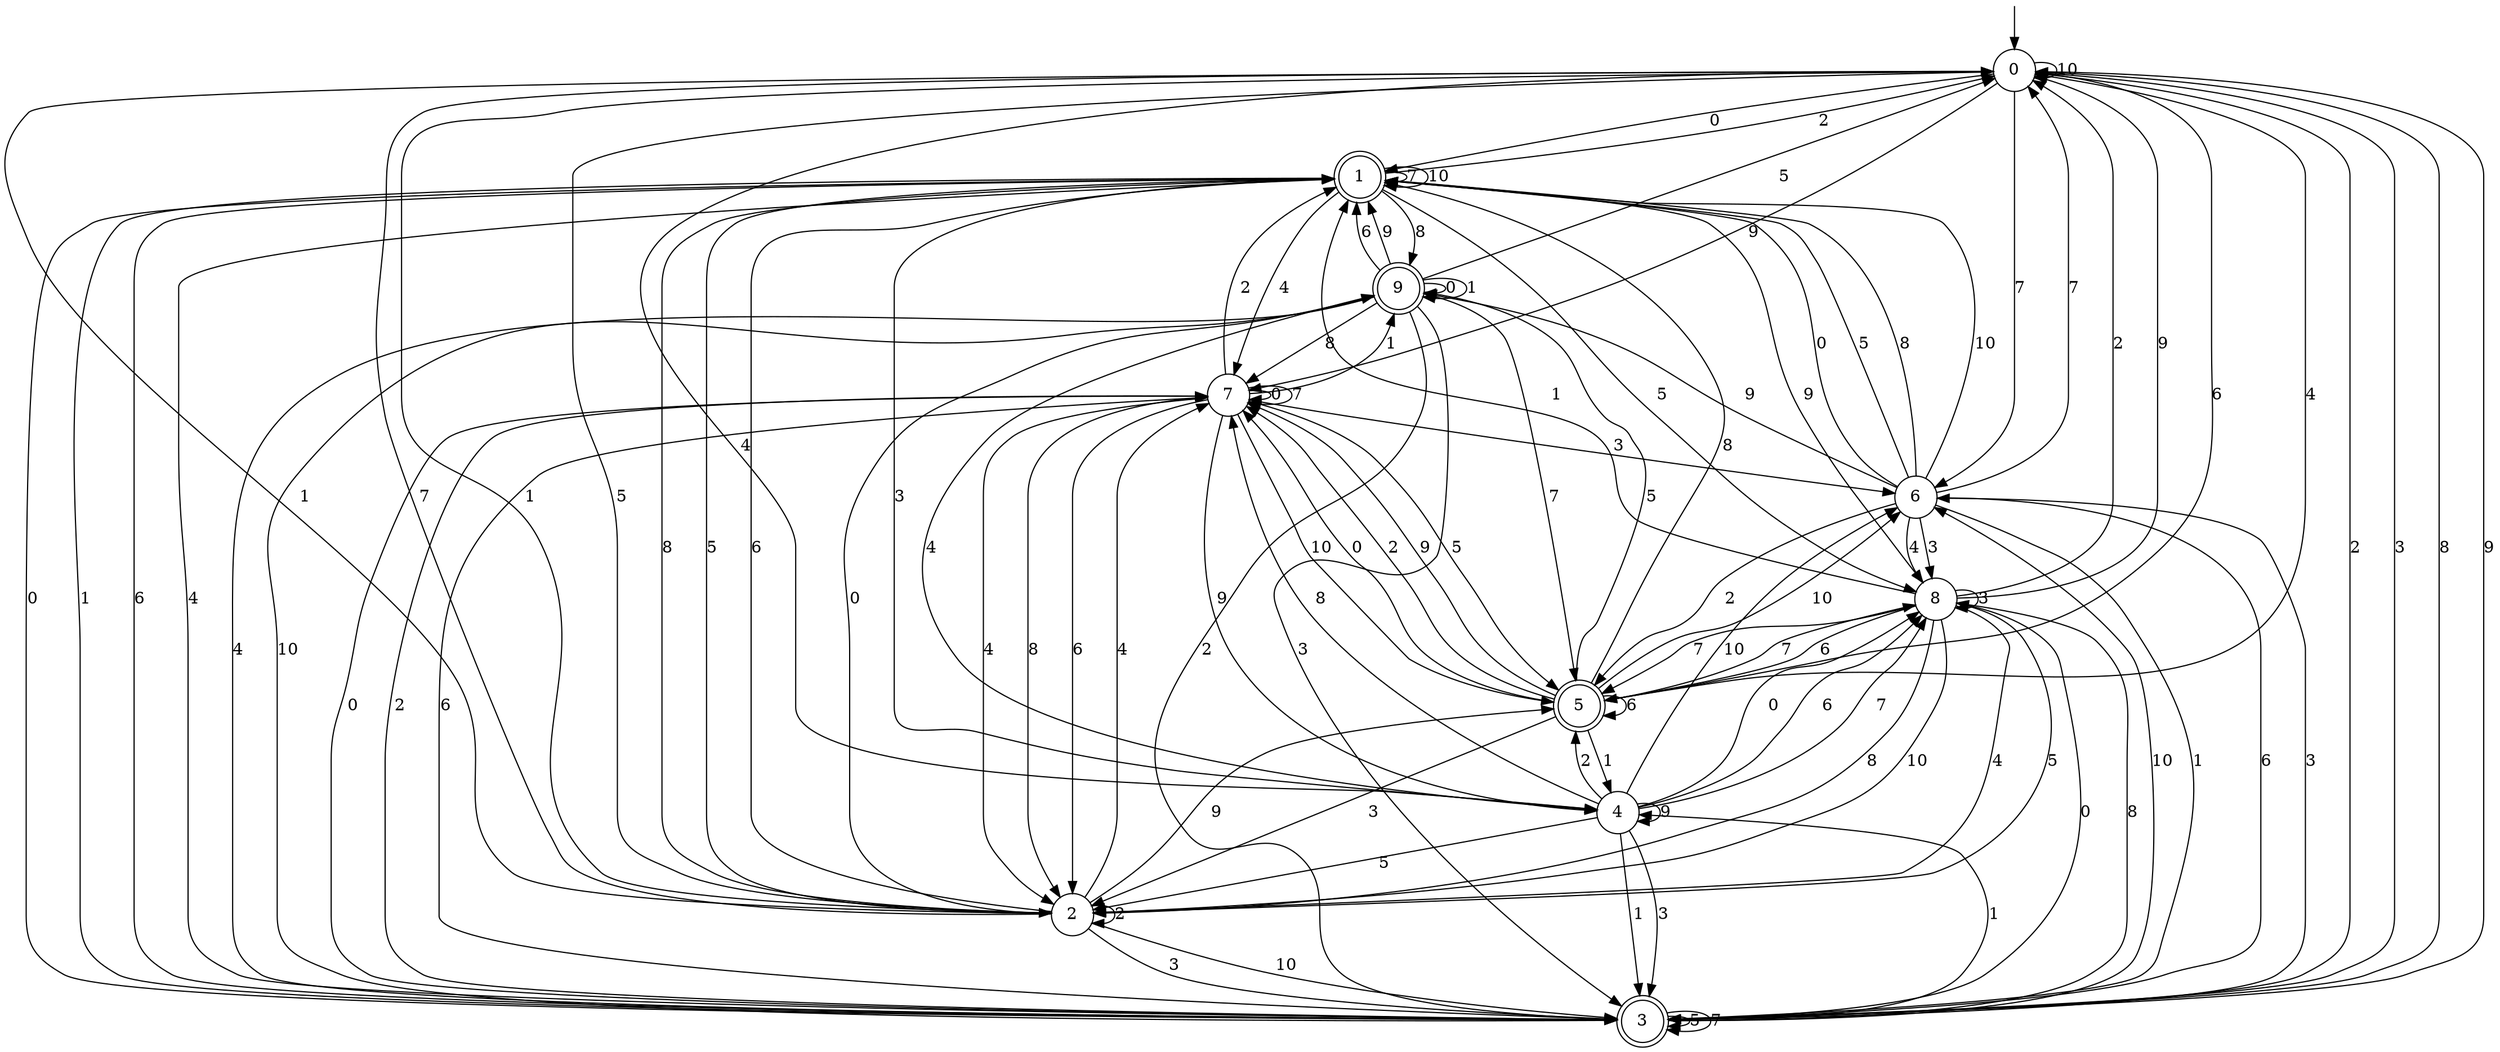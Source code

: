digraph g {

	s0 [shape="circle" label="0"];
	s1 [shape="doublecircle" label="1"];
	s2 [shape="circle" label="2"];
	s3 [shape="doublecircle" label="3"];
	s4 [shape="circle" label="4"];
	s5 [shape="doublecircle" label="5"];
	s6 [shape="circle" label="6"];
	s7 [shape="circle" label="7"];
	s8 [shape="circle" label="8"];
	s9 [shape="doublecircle" label="9"];
	s0 -> s1 [label="0"];
	s0 -> s2 [label="1"];
	s0 -> s3 [label="2"];
	s0 -> s3 [label="3"];
	s0 -> s4 [label="4"];
	s0 -> s2 [label="5"];
	s0 -> s5 [label="6"];
	s0 -> s6 [label="7"];
	s0 -> s3 [label="8"];
	s0 -> s7 [label="9"];
	s0 -> s0 [label="10"];
	s1 -> s3 [label="0"];
	s1 -> s3 [label="1"];
	s1 -> s0 [label="2"];
	s1 -> s4 [label="3"];
	s1 -> s7 [label="4"];
	s1 -> s8 [label="5"];
	s1 -> s3 [label="6"];
	s1 -> s1 [label="7"];
	s1 -> s9 [label="8"];
	s1 -> s8 [label="9"];
	s1 -> s1 [label="10"];
	s2 -> s9 [label="0"];
	s2 -> s0 [label="1"];
	s2 -> s2 [label="2"];
	s2 -> s3 [label="3"];
	s2 -> s7 [label="4"];
	s2 -> s1 [label="5"];
	s2 -> s1 [label="6"];
	s2 -> s0 [label="7"];
	s2 -> s1 [label="8"];
	s2 -> s5 [label="9"];
	s2 -> s3 [label="10"];
	s3 -> s7 [label="0"];
	s3 -> s4 [label="1"];
	s3 -> s7 [label="2"];
	s3 -> s6 [label="3"];
	s3 -> s1 [label="4"];
	s3 -> s3 [label="5"];
	s3 -> s7 [label="6"];
	s3 -> s3 [label="7"];
	s3 -> s8 [label="8"];
	s3 -> s0 [label="9"];
	s3 -> s6 [label="10"];
	s4 -> s8 [label="0"];
	s4 -> s3 [label="1"];
	s4 -> s5 [label="2"];
	s4 -> s3 [label="3"];
	s4 -> s9 [label="4"];
	s4 -> s2 [label="5"];
	s4 -> s8 [label="6"];
	s4 -> s8 [label="7"];
	s4 -> s7 [label="8"];
	s4 -> s4 [label="9"];
	s4 -> s6 [label="10"];
	s5 -> s7 [label="0"];
	s5 -> s4 [label="1"];
	s5 -> s7 [label="2"];
	s5 -> s2 [label="3"];
	s5 -> s0 [label="4"];
	s5 -> s9 [label="5"];
	s5 -> s5 [label="6"];
	s5 -> s8 [label="7"];
	s5 -> s1 [label="8"];
	s5 -> s7 [label="9"];
	s5 -> s6 [label="10"];
	s6 -> s1 [label="0"];
	s6 -> s3 [label="1"];
	s6 -> s5 [label="2"];
	s6 -> s8 [label="3"];
	s6 -> s8 [label="4"];
	s6 -> s1 [label="5"];
	s6 -> s3 [label="6"];
	s6 -> s0 [label="7"];
	s6 -> s1 [label="8"];
	s6 -> s9 [label="9"];
	s6 -> s1 [label="10"];
	s7 -> s7 [label="0"];
	s7 -> s9 [label="1"];
	s7 -> s1 [label="2"];
	s7 -> s6 [label="3"];
	s7 -> s2 [label="4"];
	s7 -> s5 [label="5"];
	s7 -> s2 [label="6"];
	s7 -> s7 [label="7"];
	s7 -> s2 [label="8"];
	s7 -> s4 [label="9"];
	s7 -> s5 [label="10"];
	s8 -> s3 [label="0"];
	s8 -> s1 [label="1"];
	s8 -> s0 [label="2"];
	s8 -> s8 [label="3"];
	s8 -> s2 [label="4"];
	s8 -> s2 [label="5"];
	s8 -> s5 [label="6"];
	s8 -> s5 [label="7"];
	s8 -> s2 [label="8"];
	s8 -> s0 [label="9"];
	s8 -> s2 [label="10"];
	s9 -> s9 [label="0"];
	s9 -> s9 [label="1"];
	s9 -> s3 [label="2"];
	s9 -> s3 [label="3"];
	s9 -> s3 [label="4"];
	s9 -> s0 [label="5"];
	s9 -> s1 [label="6"];
	s9 -> s5 [label="7"];
	s9 -> s7 [label="8"];
	s9 -> s1 [label="9"];
	s9 -> s3 [label="10"];

__start0 [label="" shape="none" width="0" height="0"];
__start0 -> s0;

}
